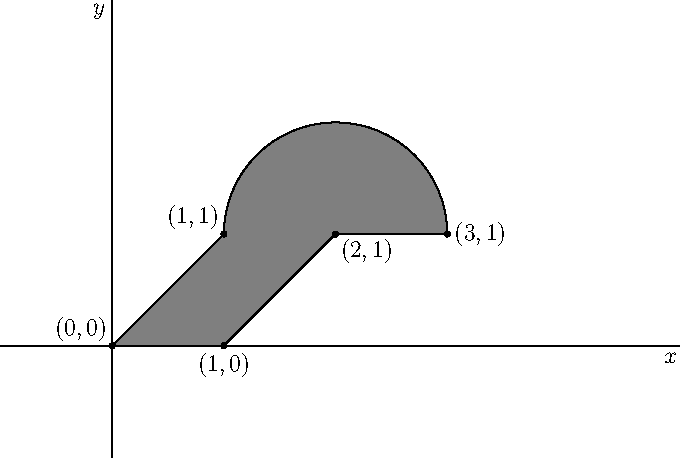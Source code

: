 size(12cm,12cm);
import graph;

xlimits(-1,5);
ylimits(-1,3);

xaxis("$x$");
yaxis("$y$");

filldraw((0,0)--(1,1){N}..(2,2){E}..(3,1)--(2,1)--(1,0)--cycle,gray);

dot("$(1,1)$",(1,1),NW);
dot("$(0,0)$",(0,0),NW);
dot("$(3,1)$",(3,1),E);
dot("$(2,1)$",(2,1),SE);
dot("$(1,0)$",(1,0),S);
